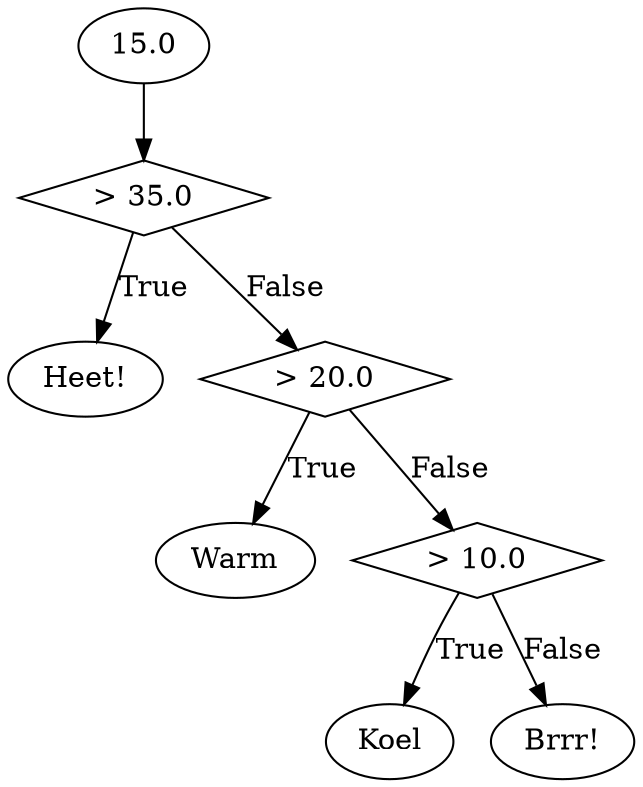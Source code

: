 digraph
{
    // 100dpi png rendering:
    // dot -Tpng -Gdpi=100 -Nfontname=Helvetica -Efontname=Helvetica -o decision_tree.png decision_tree.dot

    node [shape=oval]
    temp [label="15.0"]
    heet [label="Heet!"]
    warm [label="Warm"]
    koel [label="Koel"]
    koud [label="Brrr!"]

    node [shape=diamond]
    is_heet [label="> 35.0"]
    is_warm [label="> 20.0"]
    is_koel [label="> 10.0"]

    temp -> is_heet
    is_heet -> heet [label="True"]
    is_heet -> is_warm [label="False"]
    is_warm -> warm [label="True"]
    is_warm -> is_koel [label="False"]
    is_koel -> koel [label="True"]
    is_koel -> koud [label="False"]
}

